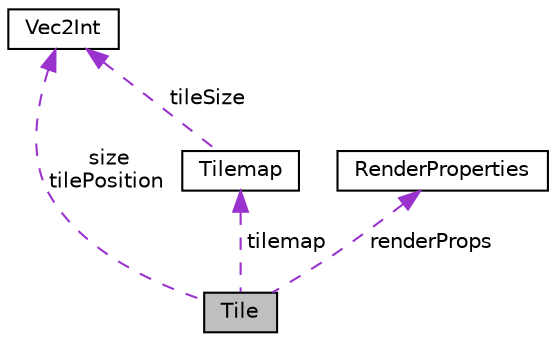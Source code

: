 digraph "Tile"
{
 // LATEX_PDF_SIZE
  edge [fontname="Helvetica",fontsize="10",labelfontname="Helvetica",labelfontsize="10"];
  node [fontname="Helvetica",fontsize="10",shape=record];
  Node1 [label="Tile",height=0.2,width=0.4,color="black", fillcolor="grey75", style="filled", fontcolor="black",tooltip=" "];
  Node2 -> Node1 [dir="back",color="darkorchid3",fontsize="10",style="dashed",label=" tilemap" ];
  Node2 [label="Tilemap",height=0.2,width=0.4,color="black", fillcolor="white", style="filled",URL="$struct_tilemap.html",tooltip=" "];
  Node3 -> Node2 [dir="back",color="darkorchid3",fontsize="10",style="dashed",label=" tileSize" ];
  Node3 [label="Vec2Int",height=0.2,width=0.4,color="black", fillcolor="white", style="filled",URL="$struct_vec2_int.html",tooltip=" "];
  Node3 -> Node1 [dir="back",color="darkorchid3",fontsize="10",style="dashed",label=" size\ntilePosition" ];
  Node4 -> Node1 [dir="back",color="darkorchid3",fontsize="10",style="dashed",label=" renderProps" ];
  Node4 [label="RenderProperties",height=0.2,width=0.4,color="black", fillcolor="white", style="filled",URL="$struct_render_properties.html",tooltip=" "];
}
